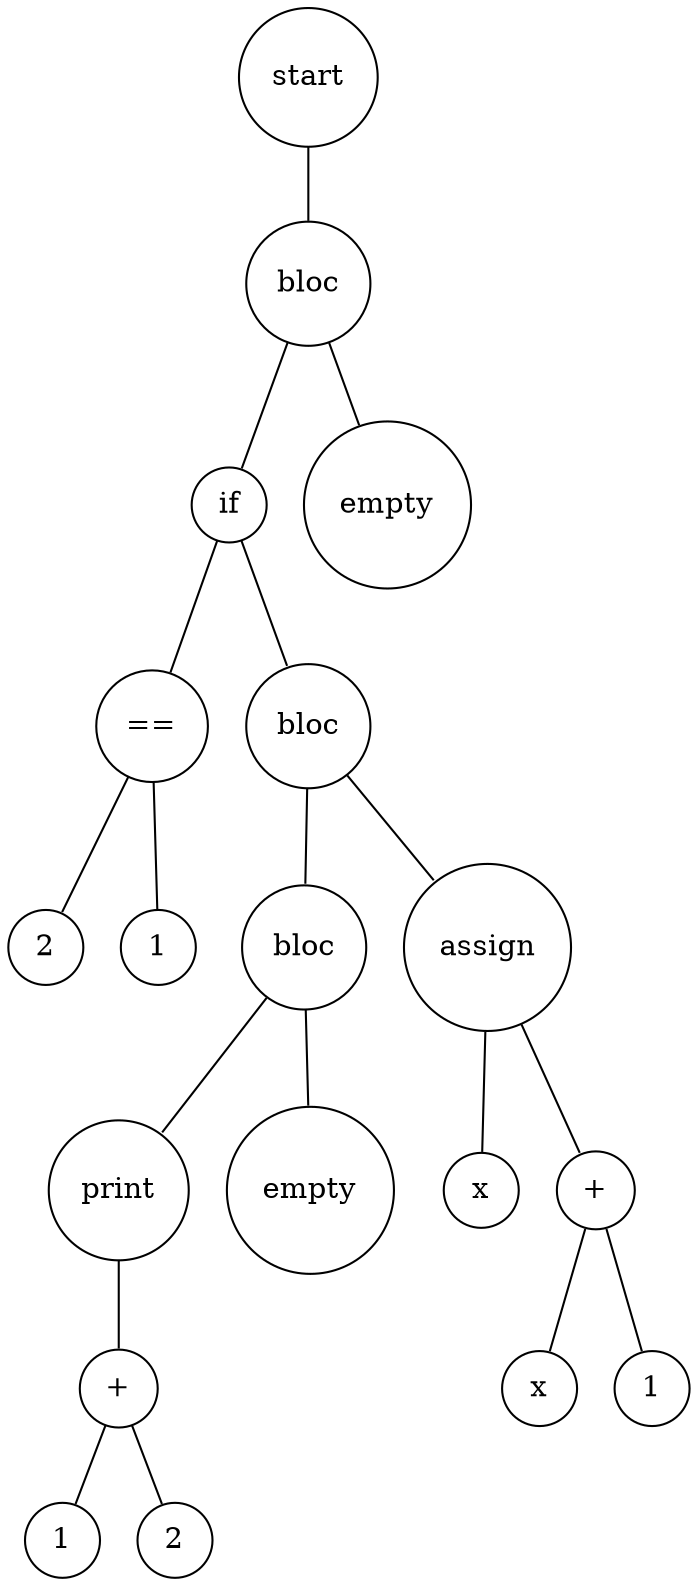 digraph {
	node [shape=circle]
	"886b88b9-0fba-41e9-983c-bb71b8481441" [label=start]
	"6edc2bbf-ed17-474c-8fe9-d9ccb7920ab7" [label=bloc]
	"1acf355b-0bc2-467a-89f6-bc51d402aadc" [label=if]
	"0abc6b61-8f24-4ade-888e-ee5a03a9b963" [label="=="]
	"699d8b39-2da3-4f3d-99b2-fa995e8c8d9a" [label=2]
	"0abc6b61-8f24-4ade-888e-ee5a03a9b963" -> "699d8b39-2da3-4f3d-99b2-fa995e8c8d9a" [arrowsize=0]
	"c343330c-8ecb-47b8-b32e-bbca08146fad" [label=1]
	"0abc6b61-8f24-4ade-888e-ee5a03a9b963" -> "c343330c-8ecb-47b8-b32e-bbca08146fad" [arrowsize=0]
	"1acf355b-0bc2-467a-89f6-bc51d402aadc" -> "0abc6b61-8f24-4ade-888e-ee5a03a9b963" [arrowsize=0]
	"3c1a52ef-8a46-46bc-9e85-3c7b1607d852" [label=bloc]
	"c01022d7-aaf6-47db-b6e7-08cb8b60f0a2" [label=bloc]
	"b8746045-9f69-4041-ba9d-6897fc1067b3" [label=print]
	"eeadbb54-155b-4835-bff9-fb192d1f53f9" [label="+"]
	"a9b17456-ec62-4f7c-ba0b-d6499f37cf29" [label=1]
	"eeadbb54-155b-4835-bff9-fb192d1f53f9" -> "a9b17456-ec62-4f7c-ba0b-d6499f37cf29" [arrowsize=0]
	"d70d734a-ab58-4456-9865-24810e78ff67" [label=2]
	"eeadbb54-155b-4835-bff9-fb192d1f53f9" -> "d70d734a-ab58-4456-9865-24810e78ff67" [arrowsize=0]
	"b8746045-9f69-4041-ba9d-6897fc1067b3" -> "eeadbb54-155b-4835-bff9-fb192d1f53f9" [arrowsize=0]
	"c01022d7-aaf6-47db-b6e7-08cb8b60f0a2" -> "b8746045-9f69-4041-ba9d-6897fc1067b3" [arrowsize=0]
	"8e040be2-a474-4e33-93cc-db1313abbcd2" [label=empty]
	"c01022d7-aaf6-47db-b6e7-08cb8b60f0a2" -> "8e040be2-a474-4e33-93cc-db1313abbcd2" [arrowsize=0]
	"3c1a52ef-8a46-46bc-9e85-3c7b1607d852" -> "c01022d7-aaf6-47db-b6e7-08cb8b60f0a2" [arrowsize=0]
	"6a147e72-6500-4024-8917-446e871fd57d" [label=assign]
	"2c743889-a0b9-4aaa-9c9e-76f661de1a50" [label=x]
	"6a147e72-6500-4024-8917-446e871fd57d" -> "2c743889-a0b9-4aaa-9c9e-76f661de1a50" [arrowsize=0]
	"144e072d-3d9c-4ba7-94be-8ff657713cb0" [label="+"]
	"bf2b9e33-8b6b-4e73-a0a4-7ffb8ec74b36" [label=x]
	"144e072d-3d9c-4ba7-94be-8ff657713cb0" -> "bf2b9e33-8b6b-4e73-a0a4-7ffb8ec74b36" [arrowsize=0]
	"d842ac1b-0660-4bfe-98a6-ac715b467469" [label=1]
	"144e072d-3d9c-4ba7-94be-8ff657713cb0" -> "d842ac1b-0660-4bfe-98a6-ac715b467469" [arrowsize=0]
	"6a147e72-6500-4024-8917-446e871fd57d" -> "144e072d-3d9c-4ba7-94be-8ff657713cb0" [arrowsize=0]
	"3c1a52ef-8a46-46bc-9e85-3c7b1607d852" -> "6a147e72-6500-4024-8917-446e871fd57d" [arrowsize=0]
	"1acf355b-0bc2-467a-89f6-bc51d402aadc" -> "3c1a52ef-8a46-46bc-9e85-3c7b1607d852" [arrowsize=0]
	"6edc2bbf-ed17-474c-8fe9-d9ccb7920ab7" -> "1acf355b-0bc2-467a-89f6-bc51d402aadc" [arrowsize=0]
	"dd323679-d8a3-41f4-9495-4e27069512ee" [label=empty]
	"6edc2bbf-ed17-474c-8fe9-d9ccb7920ab7" -> "dd323679-d8a3-41f4-9495-4e27069512ee" [arrowsize=0]
	"886b88b9-0fba-41e9-983c-bb71b8481441" -> "6edc2bbf-ed17-474c-8fe9-d9ccb7920ab7" [arrowsize=0]
}

